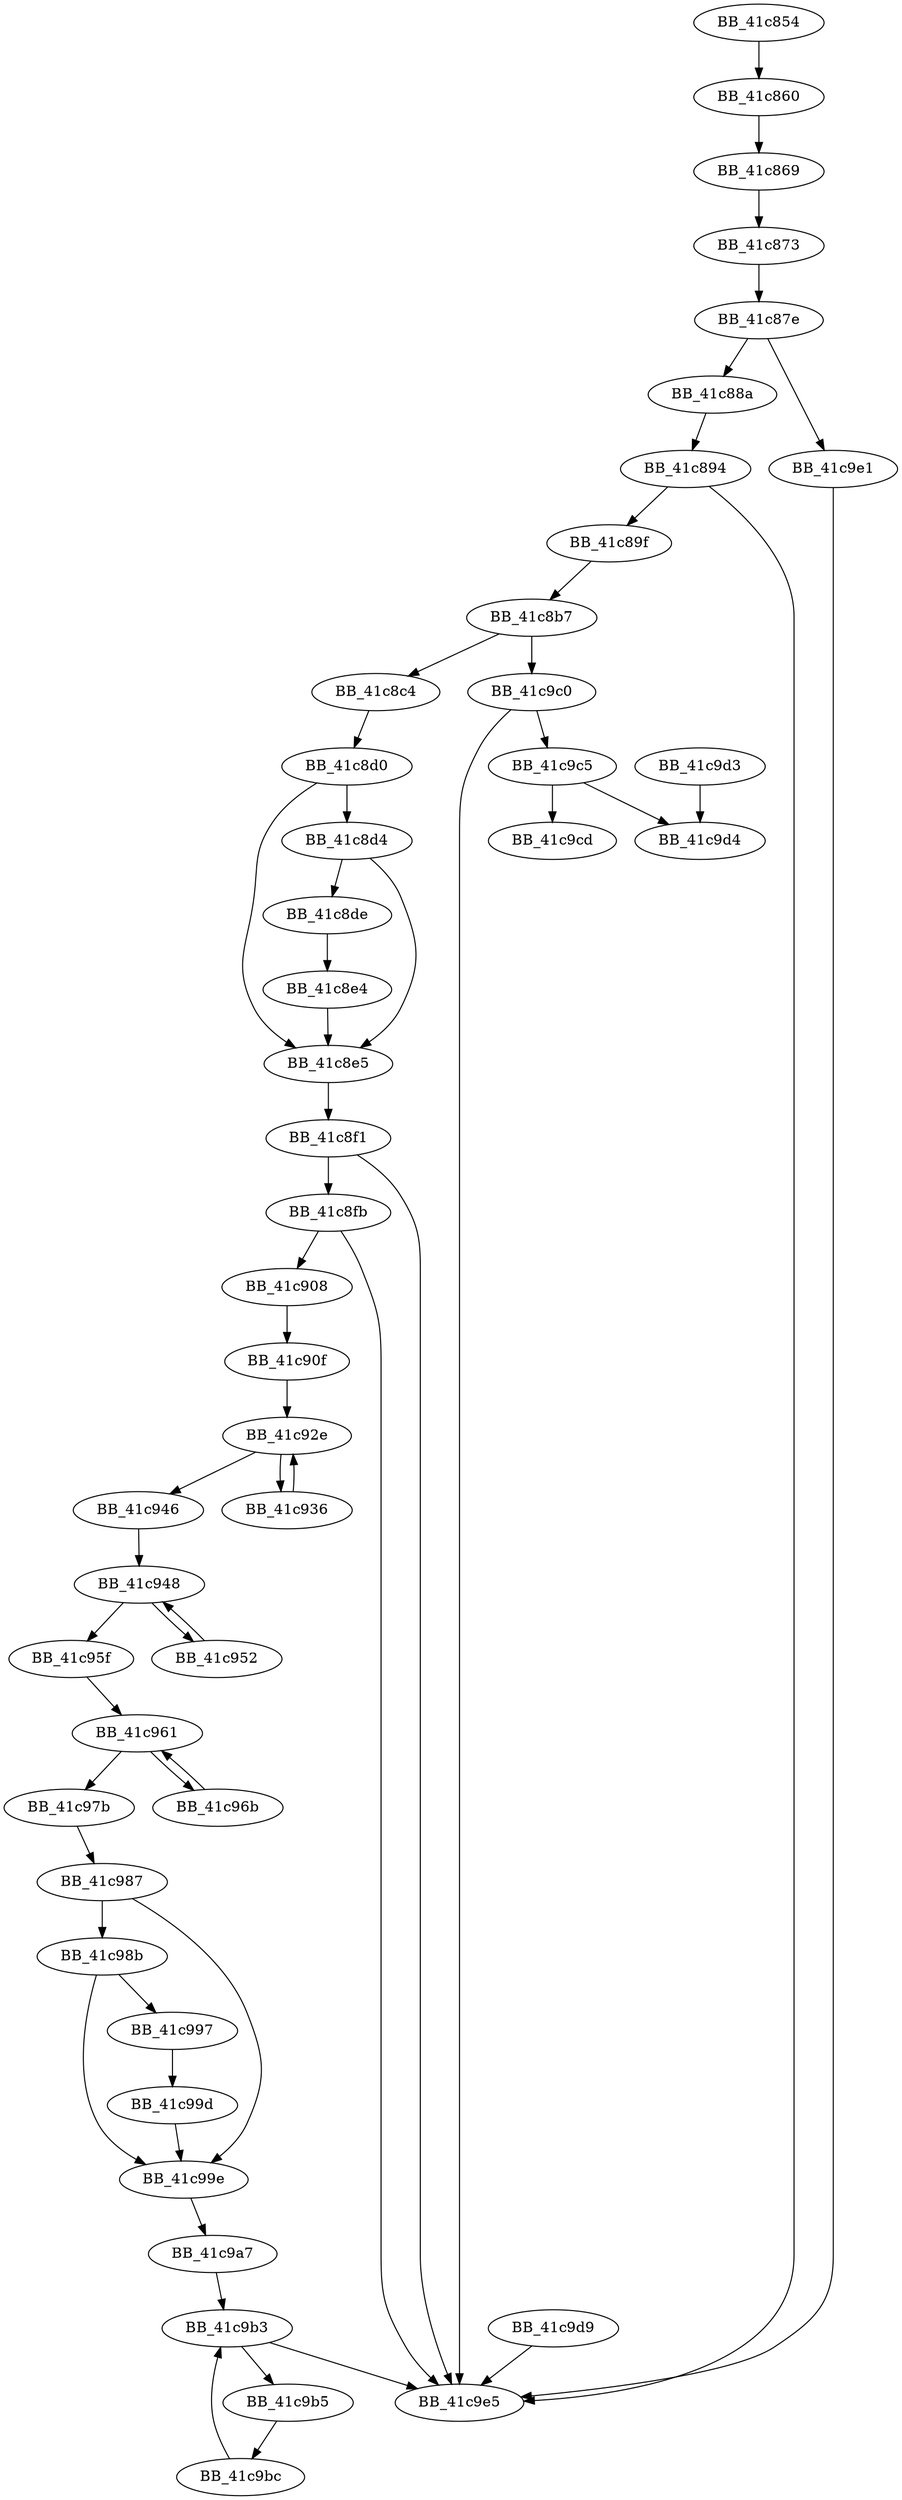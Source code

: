 DiGraph __setmbcp{
BB_41c854->BB_41c860
BB_41c860->BB_41c869
BB_41c869->BB_41c873
BB_41c873->BB_41c87e
BB_41c87e->BB_41c88a
BB_41c87e->BB_41c9e1
BB_41c88a->BB_41c894
BB_41c894->BB_41c89f
BB_41c894->BB_41c9e5
BB_41c89f->BB_41c8b7
BB_41c8b7->BB_41c8c4
BB_41c8b7->BB_41c9c0
BB_41c8c4->BB_41c8d0
BB_41c8d0->BB_41c8d4
BB_41c8d0->BB_41c8e5
BB_41c8d4->BB_41c8de
BB_41c8d4->BB_41c8e5
BB_41c8de->BB_41c8e4
BB_41c8e4->BB_41c8e5
BB_41c8e5->BB_41c8f1
BB_41c8f1->BB_41c8fb
BB_41c8f1->BB_41c9e5
BB_41c8fb->BB_41c908
BB_41c8fb->BB_41c9e5
BB_41c908->BB_41c90f
BB_41c90f->BB_41c92e
BB_41c92e->BB_41c936
BB_41c92e->BB_41c946
BB_41c936->BB_41c92e
BB_41c946->BB_41c948
BB_41c948->BB_41c952
BB_41c948->BB_41c95f
BB_41c952->BB_41c948
BB_41c95f->BB_41c961
BB_41c961->BB_41c96b
BB_41c961->BB_41c97b
BB_41c96b->BB_41c961
BB_41c97b->BB_41c987
BB_41c987->BB_41c98b
BB_41c987->BB_41c99e
BB_41c98b->BB_41c997
BB_41c98b->BB_41c99e
BB_41c997->BB_41c99d
BB_41c99d->BB_41c99e
BB_41c99e->BB_41c9a7
BB_41c9a7->BB_41c9b3
BB_41c9b3->BB_41c9b5
BB_41c9b3->BB_41c9e5
BB_41c9b5->BB_41c9bc
BB_41c9bc->BB_41c9b3
BB_41c9c0->BB_41c9c5
BB_41c9c0->BB_41c9e5
BB_41c9c5->BB_41c9cd
BB_41c9c5->BB_41c9d4
BB_41c9d3->BB_41c9d4
BB_41c9d9->BB_41c9e5
BB_41c9e1->BB_41c9e5
}
